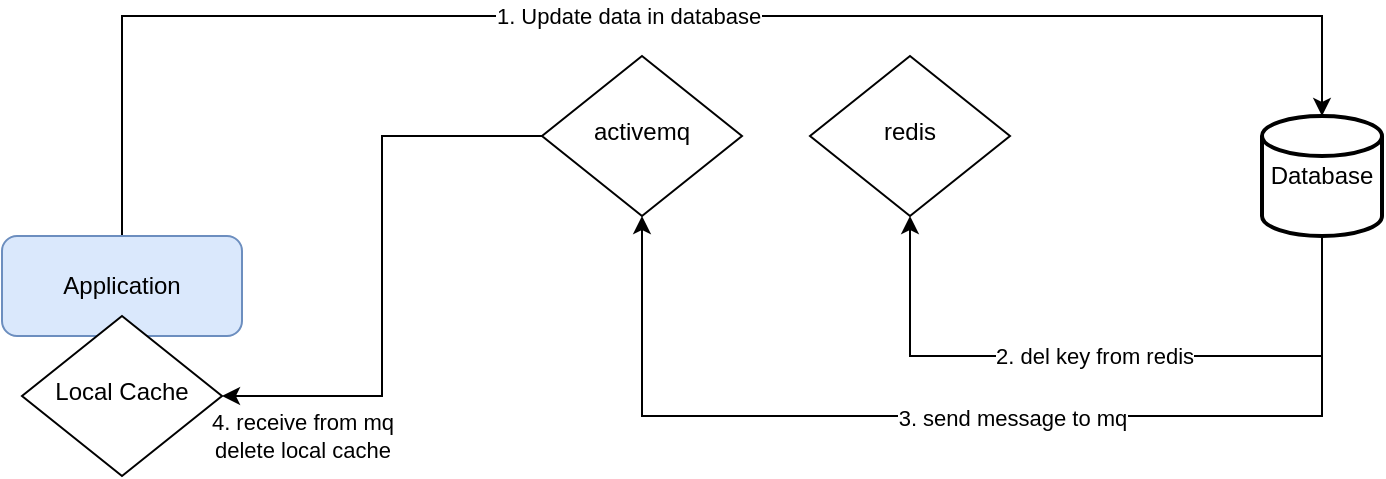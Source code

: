<mxfile version="14.0.1" type="github">
  <diagram id="C5RBs43oDa-KdzZeNtuy" name="Page-1">
    <mxGraphModel dx="1388" dy="657" grid="1" gridSize="10" guides="1" tooltips="1" connect="1" arrows="1" fold="1" page="1" pageScale="1" pageWidth="827" pageHeight="1169" math="0" shadow="0">
      <root>
        <mxCell id="WIyWlLk6GJQsqaUBKTNV-0" />
        <mxCell id="WIyWlLk6GJQsqaUBKTNV-1" parent="WIyWlLk6GJQsqaUBKTNV-0" />
        <mxCell id="BwaIgUR_0Nq7J3aeJW0F-1" style="edgeStyle=orthogonalEdgeStyle;rounded=0;orthogonalLoop=1;jettySize=auto;html=1;entryX=0.5;entryY=0;entryDx=0;entryDy=0;entryPerimeter=0;" parent="WIyWlLk6GJQsqaUBKTNV-1" source="WIyWlLk6GJQsqaUBKTNV-3" target="Vhy4su_TTQxmkunyW3Ak-4" edge="1">
          <mxGeometry relative="1" as="geometry">
            <mxPoint x="800" y="80" as="targetPoint" />
            <Array as="points">
              <mxPoint x="70" y="120" />
              <mxPoint x="670" y="120" />
            </Array>
          </mxGeometry>
        </mxCell>
        <mxCell id="BwaIgUR_0Nq7J3aeJW0F-2" value="1. Update data in database" style="edgeLabel;html=1;align=center;verticalAlign=middle;resizable=0;points=[];" parent="BwaIgUR_0Nq7J3aeJW0F-1" vertex="1" connectable="0">
          <mxGeometry x="-0.045" y="4" relative="1" as="geometry">
            <mxPoint y="4" as="offset" />
          </mxGeometry>
        </mxCell>
        <mxCell id="WIyWlLk6GJQsqaUBKTNV-3" value="Application" style="rounded=1;whiteSpace=wrap;html=1;fontSize=12;glass=0;strokeWidth=1;shadow=0;fillColor=#dae8fc;strokeColor=#6c8ebf;" parent="WIyWlLk6GJQsqaUBKTNV-1" vertex="1">
          <mxGeometry x="10" y="230" width="120" height="50" as="geometry" />
        </mxCell>
        <mxCell id="WIyWlLk6GJQsqaUBKTNV-6" value="Local Cache" style="rhombus;whiteSpace=wrap;html=1;shadow=0;fontFamily=Helvetica;fontSize=12;align=center;strokeWidth=1;spacing=6;spacingTop=-4;" parent="WIyWlLk6GJQsqaUBKTNV-1" vertex="1">
          <mxGeometry x="20" y="270" width="100" height="80" as="geometry" />
        </mxCell>
        <mxCell id="WIyWlLk6GJQsqaUBKTNV-10" value="redis" style="rhombus;whiteSpace=wrap;html=1;shadow=0;fontFamily=Helvetica;fontSize=12;align=center;strokeWidth=1;spacing=6;spacingTop=-4;" parent="WIyWlLk6GJQsqaUBKTNV-1" vertex="1">
          <mxGeometry x="414" y="140" width="100" height="80" as="geometry" />
        </mxCell>
        <mxCell id="BwaIgUR_0Nq7J3aeJW0F-3" style="edgeStyle=orthogonalEdgeStyle;rounded=0;orthogonalLoop=1;jettySize=auto;html=1;entryX=0.5;entryY=1;entryDx=0;entryDy=0;" parent="WIyWlLk6GJQsqaUBKTNV-1" source="Vhy4su_TTQxmkunyW3Ak-4" target="WIyWlLk6GJQsqaUBKTNV-10" edge="1">
          <mxGeometry relative="1" as="geometry">
            <mxPoint x="460" y="290" as="targetPoint" />
            <Array as="points">
              <mxPoint x="670" y="290" />
              <mxPoint x="464" y="290" />
            </Array>
          </mxGeometry>
        </mxCell>
        <mxCell id="BwaIgUR_0Nq7J3aeJW0F-4" value="2. del key from redis" style="edgeLabel;html=1;align=center;verticalAlign=middle;resizable=0;points=[];" parent="BwaIgUR_0Nq7J3aeJW0F-3" vertex="1" connectable="0">
          <mxGeometry x="0.039" relative="1" as="geometry">
            <mxPoint as="offset" />
          </mxGeometry>
        </mxCell>
        <mxCell id="BwaIgUR_0Nq7J3aeJW0F-5" style="edgeStyle=orthogonalEdgeStyle;rounded=0;orthogonalLoop=1;jettySize=auto;html=1;entryX=0.5;entryY=1;entryDx=0;entryDy=0;" parent="WIyWlLk6GJQsqaUBKTNV-1" source="Vhy4su_TTQxmkunyW3Ak-4" target="BwaIgUR_0Nq7J3aeJW0F-0" edge="1">
          <mxGeometry relative="1" as="geometry">
            <mxPoint x="670" y="360" as="targetPoint" />
            <Array as="points">
              <mxPoint x="670" y="320" />
              <mxPoint x="330" y="320" />
            </Array>
          </mxGeometry>
        </mxCell>
        <mxCell id="BwaIgUR_0Nq7J3aeJW0F-7" value="3. send message to mq" style="edgeLabel;html=1;align=center;verticalAlign=middle;resizable=0;points=[];" parent="BwaIgUR_0Nq7J3aeJW0F-5" vertex="1" connectable="0">
          <mxGeometry x="-0.075" y="1" relative="1" as="geometry">
            <mxPoint as="offset" />
          </mxGeometry>
        </mxCell>
        <mxCell id="Vhy4su_TTQxmkunyW3Ak-4" value="Database" style="strokeWidth=2;html=1;shape=mxgraph.flowchart.database;whiteSpace=wrap;" parent="WIyWlLk6GJQsqaUBKTNV-1" vertex="1">
          <mxGeometry x="640" y="170" width="60" height="60" as="geometry" />
        </mxCell>
        <mxCell id="BwaIgUR_0Nq7J3aeJW0F-6" style="edgeStyle=orthogonalEdgeStyle;rounded=0;orthogonalLoop=1;jettySize=auto;html=1;entryX=1;entryY=0.5;entryDx=0;entryDy=0;" parent="WIyWlLk6GJQsqaUBKTNV-1" source="BwaIgUR_0Nq7J3aeJW0F-0" target="WIyWlLk6GJQsqaUBKTNV-6" edge="1">
          <mxGeometry relative="1" as="geometry">
            <Array as="points">
              <mxPoint x="200" y="180" />
              <mxPoint x="200" y="310" />
            </Array>
          </mxGeometry>
        </mxCell>
        <mxCell id="BwaIgUR_0Nq7J3aeJW0F-8" value="4. receive from mq&lt;br&gt;delete local cache" style="edgeLabel;html=1;align=center;verticalAlign=middle;resizable=0;points=[];" parent="BwaIgUR_0Nq7J3aeJW0F-6" vertex="1" connectable="0">
          <mxGeometry x="0.586" y="-3" relative="1" as="geometry">
            <mxPoint x="-20" y="23" as="offset" />
          </mxGeometry>
        </mxCell>
        <mxCell id="BwaIgUR_0Nq7J3aeJW0F-0" value="activemq" style="rhombus;whiteSpace=wrap;html=1;shadow=0;fontFamily=Helvetica;fontSize=12;align=center;strokeWidth=1;spacing=6;spacingTop=-4;" parent="WIyWlLk6GJQsqaUBKTNV-1" vertex="1">
          <mxGeometry x="280" y="140" width="100" height="80" as="geometry" />
        </mxCell>
      </root>
    </mxGraphModel>
  </diagram>
</mxfile>
